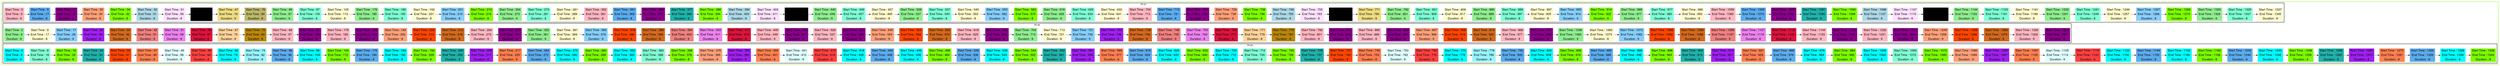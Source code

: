 digraph G {

fontname="Helvetica,Arial,sans-serif"
node [fontname="Helvetica,Arial,sans-serif"]
edge [fontname="Helvetica,Arial,sans-serif"]
graph [rankdir = "LR"];
node [fontsize = "20" shape = "ellipse"];

    subgraph cluster_Mod_0{
        color =chartreuse
        style = bold
        subgraph cluster_0{
           node [style=filled]
           color = black


            "node197" [
               label = "Start Time : 0 | End Time : 9 | Duration : 9"
               shape = "record"
               color = lightpink
            ]

            "node0" [
               label = "Start Time : 9 | End Time : 17 | Duration : 8"
               shape = "record"
               color = steelblue2
            ]

            "node119" [
               label = "Start Time : 17 | End Time : 25 | Duration : 8"
               shape = "record"
               color = darkmagenta
            ]

            "node213" [
               label = "Start Time : 25 | End Time : 34 | Duration : 9"
               shape = "record"
               color = lightsalmon
            ]

            "node80" [
               label = "Start Time : 34 | End Time : 42 | Duration : 8"
               shape = "record"
               color = chartreuse
            ]

            "node167" [
               label = "Start Time : 42 | End Time : 51 | Duration : 9"
               shape = "record"
               color = lightblue
            ]

            "node64" [
               label = "Start Time : 51 | End Time : 59 | Duration : 8"
               shape = "record"
               color = thistle1
            ]

            "node104" [
               label = "Start Time : 59 | End Time : 67 | Duration : 8"
               shape = "record"
               color = cornflower
            ]

            "node179" [
               label = "Start Time : 67 | End Time : 76 | Duration : 9"
               shape = "record"
               color = lightgoldenrod
            ]

            "node118" [
               label = "Start Time : 76 | End Time : 84 | Duration : 8"
               shape = "record"
               color = darkkhaki
            ]

            "node182" [
               label = "Start Time : 88 | End Time : 97 | Duration : 9"
               shape = "record"
               color = lightgreen
            ]

            "node33" [
               label = "Start Time : 97 | End Time : 105 | Duration : 8"
               shape = "record"
               color = aquamarine
            ]

            "node152" [
               label = "Start Time : 105 | End Time : 113 | Duration : 8"
               shape = "record"
               color = lemonchiffon
            ]

            "node183" [
               label = "Start Time : 176 | End Time : 185 | Duration : 9"
               shape = "record"
               color = lightgreen
            ]

            "node34" [
               label = "Start Time : 185 | End Time : 193 | Duration : 8"
               shape = "record"
               color = aquamarine
            ]

            "node153" [
               label = "Start Time : 193 | End Time : 201 | Duration : 8"
               shape = "record"
               color = lemonchiffon
            ]

            "node230" [
               label = "Start Time : 201 | End Time : 210 | Duration : 9"
               shape = "record"
               color = lightskyblue
            ]

            "node81" [
               label = "Start Time : 210 | End Time : 218 | Duration : 8"
               shape = "record"
               color = chartreuse
            ]

            "node184" [
               label = "Start Time : 264 | End Time : 273 | Duration : 9"
               shape = "record"
               color = lightgreen
            ]

            "node35" [
               label = "Start Time : 273 | End Time : 281 | Duration : 8"
               shape = "record"
               color = aquamarine
            ]

            "node154" [
               label = "Start Time : 281 | End Time : 289 | Duration : 8"
               shape = "record"
               color = lemonchiffon
            ]

            "node201" [
               label = "Start Time : 352 | End Time : 361 | Duration : 9"
               shape = "record"
               color = lightpink
            ]

            "node4" [
               label = "Start Time : 361 | End Time : 369 | Duration : 8"
               shape = "record"
               color = steelblue2
            ]

            "node123" [
               label = "Start Time : 369 | End Time : 377 | Duration : 8"
               shape = "record"
               color = darkmagenta
            ]

            "node223" [
               label = "Start Time : 377 | End Time : 386 | Duration : 9"
               shape = "record"
               color = lightseagreen
            ]

            "node82" [
               label = "Start Time : 386 | End Time : 394 | Duration : 8"
               shape = "record"
               color = chartreuse
            ]

            "node168" [
               label = "Start Time : 394 | End Time : 403 | Duration : 9"
               shape = "record"
               color = lightblue
            ]

            "node65" [
               label = "Start Time : 403 | End Time : 411 | Duration : 8"
               shape = "record"
               color = thistle1
            ]

            "node105" [
               label = "Start Time : 411 | End Time : 419 | Duration : 8"
               shape = "record"
               color = cornflower
            ]

            "node186" [
               label = "Start Time : 440 | End Time : 449 | Duration : 9"
               shape = "record"
               color = lightgreen
            ]

            "node37" [
               label = "Start Time : 449 | End Time : 457 | Duration : 8"
               shape = "record"
               color = aquamarine
            ]

            "node156" [
               label = "Start Time : 457 | End Time : 465 | Duration : 8"
               shape = "record"
               color = lemonchiffon
            ]

            "node187" [
               label = "Start Time : 528 | End Time : 537 | Duration : 9"
               shape = "record"
               color = lightgreen
            ]

            "node38" [
               label = "Start Time : 537 | End Time : 545 | Duration : 8"
               shape = "record"
               color = aquamarine
            ]

            "node157" [
               label = "Start Time : 545 | End Time : 553 | Duration : 8"
               shape = "record"
               color = lemonchiffon
            ]

            "node232" [
               label = "Start Time : 553 | End Time : 562 | Duration : 9"
               shape = "record"
               color = lightskyblue
            ]

            "node83" [
               label = "Start Time : 562 | End Time : 570 | Duration : 8"
               shape = "record"
               color = chartreuse
            ]

            "node188" [
               label = "Start Time : 616 | End Time : 625 | Duration : 9"
               shape = "record"
               color = lightgreen
            ]

            "node39" [
               label = "Start Time : 625 | End Time : 633 | Duration : 8"
               shape = "record"
               color = aquamarine
            ]

            "node158" [
               label = "Start Time : 633 | End Time : 641 | Duration : 8"
               shape = "record"
               color = lemonchiffon
            ]

            "node205" [
               label = "Start Time : 704 | End Time : 713 | Duration : 9"
               shape = "record"
               color = lightpink
            ]

            "node8" [
               label = "Start Time : 713 | End Time : 721 | Duration : 8"
               shape = "record"
               color = steelblue2
            ]

            "node127" [
               label = "Start Time : 721 | End Time : 729 | Duration : 8"
               shape = "record"
               color = darkmagenta
            ]

            "node217" [
               label = "Start Time : 729 | End Time : 738 | Duration : 9"
               shape = "record"
               color = lightsalmon
            ]

            "node84" [
               label = "Start Time : 738 | End Time : 746 | Duration : 8"
               shape = "record"
               color = chartreuse
            ]

            "node169" [
               label = "Start Time : 746 | End Time : 755 | Duration : 9"
               shape = "record"
               color = lightblue
            ]

            "node66" [
               label = "Start Time : 755 | End Time : 763 | Duration : 8"
               shape = "record"
               color = thistle1
            ]

            "node106" [
               label = "Start Time : 763 | End Time : 771 | Duration : 8"
               shape = "record"
               color = cornflower
            ]

            "node180" [
               label = "Start Time : 771 | End Time : 780 | Duration : 9"
               shape = "record"
               color = lightgoldenrod
            ]

            "node190" [
               label = "Start Time : 792 | End Time : 801 | Duration : 9"
               shape = "record"
               color = lightgreen
            ]

            "node41" [
               label = "Start Time : 801 | End Time : 809 | Duration : 8"
               shape = "record"
               color = aquamarine
            ]

            "node160" [
               label = "Start Time : 809 | End Time : 817 | Duration : 8"
               shape = "record"
               color = lemonchiffon
            ]

            "node191" [
               label = "Start Time : 880 | End Time : 889 | Duration : 9"
               shape = "record"
               color = lightgreen
            ]

            "node42" [
               label = "Start Time : 889 | End Time : 897 | Duration : 8"
               shape = "record"
               color = aquamarine
            ]

            "node161" [
               label = "Start Time : 897 | End Time : 905 | Duration : 8"
               shape = "record"
               color = lemonchiffon
            ]

            "node234" [
               label = "Start Time : 905 | End Time : 914 | Duration : 9"
               shape = "record"
               color = lightskyblue
            ]

            "node85" [
               label = "Start Time : 914 | End Time : 922 | Duration : 8"
               shape = "record"
               color = chartreuse
            ]

            "node192" [
               label = "Start Time : 968 | End Time : 977 | Duration : 9"
               shape = "record"
               color = lightgreen
            ]

            "node43" [
               label = "Start Time : 977 | End Time : 985 | Duration : 8"
               shape = "record"
               color = aquamarine
            ]

            "node162" [
               label = "Start Time : 985 | End Time : 993 | Duration : 8"
               shape = "record"
               color = lemonchiffon
            ]

            "node209" [
               label = "Start Time : 1056 | End Time : 1065 | Duration : 9"
               shape = "record"
               color = lightpink
            ]

            "node12" [
               label = "Start Time : 1065 | End Time : 1073 | Duration : 8"
               shape = "record"
               color = steelblue2
            ]

            "node131" [
               label = "Start Time : 1073 | End Time : 1081 | Duration : 8"
               shape = "record"
               color = darkmagenta
            ]

            "node227" [
               label = "Start Time : 1081 | End Time : 1090 | Duration : 9"
               shape = "record"
               color = lightseagreen
            ]

            "node86" [
               label = "Start Time : 1090 | End Time : 1098 | Duration : 8"
               shape = "record"
               color = chartreuse
            ]

            "node170" [
               label = "Start Time : 1098 | End Time : 1107 | Duration : 9"
               shape = "record"
               color = lightblue
            ]

            "node67" [
               label = "Start Time : 1107 | End Time : 1115 | Duration : 8"
               shape = "record"
               color = thistle1
            ]

            "node107" [
               label = "Start Time : 1115 | End Time : 1123 | Duration : 8"
               shape = "record"
               color = cornflower
            ]

            "node194" [
               label = "Start Time : 1144 | End Time : 1153 | Duration : 9"
               shape = "record"
               color = lightgreen
            ]

            "node45" [
               label = "Start Time : 1153 | End Time : 1161 | Duration : 8"
               shape = "record"
               color = aquamarine
            ]

            "node164" [
               label = "Start Time : 1161 | End Time : 1169 | Duration : 8"
               shape = "record"
               color = lemonchiffon
            ]

            "node195" [
               label = "Start Time : 1232 | End Time : 1241 | Duration : 9"
               shape = "record"
               color = lightgreen
            ]

            "node46" [
               label = "Start Time : 1241 | End Time : 1249 | Duration : 8"
               shape = "record"
               color = aquamarine
            ]

            "node165" [
               label = "Start Time : 1249 | End Time : 1257 | Duration : 8"
               shape = "record"
               color = lemonchiffon
            ]

            "node236" [
               label = "Start Time : 1257 | End Time : 1266 | Duration : 9"
               shape = "record"
               color = lightskyblue
            ]

            "node87" [
               label = "Start Time : 1266 | End Time : 1274 | Duration : 8"
               shape = "record"
               color = chartreuse
            ]

            "node196" [
               label = "Start Time : 1320 | End Time : 1329 | Duration : 9"
               shape = "record"
               color = lightgreen
            ]

            "node47" [
               label = "Start Time : 1329 | End Time : 1337 | Duration : 8"
               shape = "record"
               color = aquamarine
            ]

            "node166" [
               label = "Start Time : 1337 | End Time : 1345 | Duration : 8"
               shape = "record"
               color = lemonchiffon
            ]

            node197 -> node0 -> node119 -> node213 -> node80 -> node167 -> node64 -> node104 -> node179 -> node118 -> node182 -> node33 -> node152 -> node183 -> node34 -> node153 -> node230 -> node81 -> node184 -> node35 -> node154 -> node201 -> node4 -> node123 -> node223 -> node82 -> node168 -> node65 -> node105 -> node186 -> node37 -> node156 -> node187 -> node38 -> node157 -> node232 -> node83 -> node188 -> node39 -> node158 -> node205 -> node8 -> node127 -> node217 -> node84 -> node169 -> node66 -> node106 -> node180 -> node190 -> node41 -> node160 -> node191 -> node42 -> node161 -> node234 -> node85 -> node192 -> node43 -> node162 -> node209 -> node12 -> node131 -> node227 -> node86 -> node170 -> node67 -> node107 -> node194 -> node45 -> node164 -> node195 -> node46 -> node165 -> node236 -> node87 -> node196 -> node47 -> node166

            label = "PC #1"

        }
        subgraph cluster_1{
           node [style=filled]
           color = black


            "node181" [
               label = "Start Time : 0 | End Time : 9 | Duration : 9"
               shape = "record"
               color = lightgreen
            ]

            "node151" [
               label = "Start Time : 9 | End Time : 17 | Duration : 8"
               shape = "record"
               color = lemonchiffon
            ]

            "node229" [
               label = "Start Time : 17 | End Time : 26 | Duration : 9"
               shape = "record"
               color = lightskyblue
            ]

            "node56" [
               label = "Start Time : 26 | End Time : 34 | Duration : 8"
               shape = "record"
               color = x11purple
            ]

            "node88" [
               label = "Start Time : 34 | End Time : 42 | Duration : 8"
               shape = "record"
               color = chocolate
            ]

            "node171" [
               label = "Start Time : 42 | End Time : 51 | Duration : 9"
               shape = "record"
               color = lightcoral
            ]

            "node68" [
               label = "Start Time : 51 | End Time : 59 | Duration : 8"
               shape = "record"
               color = violet
            ]

            "node108" [
               label = "Start Time : 59 | End Time : 67 | Duration : 8"
               shape = "record"
               color = crimson
            ]

            "node76" [
               label = "Start Time : 67 | End Time : 75 | Duration : 8"
               shape = "record"
               color = burlywood1
            ]

            "node116" [
               label = "Start Time : 75 | End Time : 83 | Duration : 8"
               shape = "record"
               color = darkgoldenrod
            ]

            "node198" [
               label = "Start Time : 88 | End Time : 97 | Duration : 9"
               shape = "record"
               color = lightpink
            ]

            "node120" [
               label = "Start Time : 97 | End Time : 105 | Duration : 8"
               shape = "record"
               color = darkmagenta
            ]

            "node199" [
               label = "Start Time : 176 | End Time : 185 | Duration : 9"
               shape = "record"
               color = lightpink
            ]

            "node121" [
               label = "Start Time : 185 | End Time : 193 | Duration : 8"
               shape = "record"
               color = darkmagenta
            ]

            "node214" [
               label = "Start Time : 193 | End Time : 202 | Duration : 9"
               shape = "record"
               color = lightsalmon
            ]

            "node49" [
               label = "Start Time : 202 | End Time : 210 | Duration : 8"
               shape = "record"
               color = orangered1
            ]

            "node89" [
               label = "Start Time : 210 | End Time : 218 | Duration : 8"
               shape = "record"
               color = chocolate
            ]

            "node200" [
               label = "Start Time : 264 | End Time : 273 | Duration : 9"
               shape = "record"
               color = lightpink
            ]

            "node122" [
               label = "Start Time : 273 | End Time : 281 | Duration : 8"
               shape = "record"
               color = darkmagenta
            ]

            "node185" [
               label = "Start Time : 352 | End Time : 361 | Duration : 9"
               shape = "record"
               color = lightgreen
            ]

            "node155" [
               label = "Start Time : 361 | End Time : 369 | Duration : 8"
               shape = "record"
               color = lemonchiffon
            ]

            "node231" [
               label = "Start Time : 369 | End Time : 378 | Duration : 9"
               shape = "record"
               color = lightskyblue
            ]

            "node50" [
               label = "Start Time : 378 | End Time : 386 | Duration : 8"
               shape = "record"
               color = orangered1
            ]

            "node90" [
               label = "Start Time : 386 | End Time : 394 | Duration : 8"
               shape = "record"
               color = chocolate
            ]

            "node172" [
               label = "Start Time : 394 | End Time : 403 | Duration : 9"
               shape = "record"
               color = lightcoral
            ]

            "node69" [
               label = "Start Time : 403 | End Time : 411 | Duration : 8"
               shape = "record"
               color = violet
            ]

            "node109" [
               label = "Start Time : 411 | End Time : 419 | Duration : 8"
               shape = "record"
               color = crimson
            ]

            "node202" [
               label = "Start Time : 440 | End Time : 449 | Duration : 9"
               shape = "record"
               color = lightpink
            ]

            "node124" [
               label = "Start Time : 449 | End Time : 457 | Duration : 8"
               shape = "record"
               color = darkmagenta
            ]

            "node203" [
               label = "Start Time : 528 | End Time : 537 | Duration : 9"
               shape = "record"
               color = lightpink
            ]

            "node125" [
               label = "Start Time : 537 | End Time : 545 | Duration : 8"
               shape = "record"
               color = darkmagenta
            ]

            "node216" [
               label = "Start Time : 545 | End Time : 554 | Duration : 9"
               shape = "record"
               color = lightsalmon
            ]

            "node51" [
               label = "Start Time : 554 | End Time : 562 | Duration : 8"
               shape = "record"
               color = orangered1
            ]

            "node91" [
               label = "Start Time : 562 | End Time : 570 | Duration : 8"
               shape = "record"
               color = chocolate
            ]

            "node204" [
               label = "Start Time : 616 | End Time : 625 | Duration : 9"
               shape = "record"
               color = lightpink
            ]

            "node126" [
               label = "Start Time : 625 | End Time : 633 | Duration : 8"
               shape = "record"
               color = darkmagenta
            ]

            "node189" [
               label = "Start Time : 704 | End Time : 713 | Duration : 9"
               shape = "record"
               color = lightgreen
            ]

            "node159" [
               label = "Start Time : 713 | End Time : 721 | Duration : 8"
               shape = "record"
               color = lemonchiffon
            ]

            "node233" [
               label = "Start Time : 721 | End Time : 730 | Duration : 9"
               shape = "record"
               color = lightskyblue
            ]

            "node60" [
               label = "Start Time : 730 | End Time : 738 | Duration : 8"
               shape = "record"
               color = x11purple
            ]

            "node92" [
               label = "Start Time : 738 | End Time : 746 | Duration : 8"
               shape = "record"
               color = chocolate
            ]

            "node173" [
               label = "Start Time : 746 | End Time : 755 | Duration : 9"
               shape = "record"
               color = lightcoral
            ]

            "node70" [
               label = "Start Time : 755 | End Time : 763 | Duration : 8"
               shape = "record"
               color = violet
            ]

            "node110" [
               label = "Start Time : 763 | End Time : 771 | Duration : 8"
               shape = "record"
               color = crimson
            ]

            "node77" [
               label = "Start Time : 771 | End Time : 779 | Duration : 8"
               shape = "record"
               color = burlywood1
            ]

            "node117" [
               label = "Start Time : 779 | End Time : 787 | Duration : 8"
               shape = "record"
               color = darkgoldenrod
            ]

            "node206" [
               label = "Start Time : 792 | End Time : 801 | Duration : 9"
               shape = "record"
               color = lightpink
            ]

            "node128" [
               label = "Start Time : 801 | End Time : 809 | Duration : 8"
               shape = "record"
               color = darkmagenta
            ]

            "node207" [
               label = "Start Time : 880 | End Time : 889 | Duration : 9"
               shape = "record"
               color = lightpink
            ]

            "node129" [
               label = "Start Time : 889 | End Time : 897 | Duration : 8"
               shape = "record"
               color = darkmagenta
            ]

            "node218" [
               label = "Start Time : 897 | End Time : 906 | Duration : 9"
               shape = "record"
               color = lightsalmon
            ]

            "node53" [
               label = "Start Time : 906 | End Time : 914 | Duration : 8"
               shape = "record"
               color = orangered1
            ]

            "node93" [
               label = "Start Time : 914 | End Time : 922 | Duration : 8"
               shape = "record"
               color = chocolate
            ]

            "node208" [
               label = "Start Time : 968 | End Time : 977 | Duration : 9"
               shape = "record"
               color = lightpink
            ]

            "node130" [
               label = "Start Time : 977 | End Time : 985 | Duration : 8"
               shape = "record"
               color = darkmagenta
            ]

            "node193" [
               label = "Start Time : 1056 | End Time : 1065 | Duration : 9"
               shape = "record"
               color = lightgreen
            ]

            "node163" [
               label = "Start Time : 1065 | End Time : 1073 | Duration : 8"
               shape = "record"
               color = lemonchiffon
            ]

            "node235" [
               label = "Start Time : 1073 | End Time : 1082 | Duration : 9"
               shape = "record"
               color = lightskyblue
            ]

            "node54" [
               label = "Start Time : 1082 | End Time : 1090 | Duration : 8"
               shape = "record"
               color = orangered1
            ]

            "node94" [
               label = "Start Time : 1090 | End Time : 1098 | Duration : 8"
               shape = "record"
               color = chocolate
            ]

            "node174" [
               label = "Start Time : 1098 | End Time : 1107 | Duration : 9"
               shape = "record"
               color = lightcoral
            ]

            "node71" [
               label = "Start Time : 1107 | End Time : 1115 | Duration : 8"
               shape = "record"
               color = violet
            ]

            "node111" [
               label = "Start Time : 1115 | End Time : 1123 | Duration : 8"
               shape = "record"
               color = crimson
            ]

            "node210" [
               label = "Start Time : 1144 | End Time : 1153 | Duration : 9"
               shape = "record"
               color = lightpink
            ]

            "node132" [
               label = "Start Time : 1153 | End Time : 1161 | Duration : 8"
               shape = "record"
               color = darkmagenta
            ]

            "node211" [
               label = "Start Time : 1232 | End Time : 1241 | Duration : 9"
               shape = "record"
               color = lightpink
            ]

            "node133" [
               label = "Start Time : 1241 | End Time : 1249 | Duration : 8"
               shape = "record"
               color = darkmagenta
            ]

            "node220" [
               label = "Start Time : 1249 | End Time : 1258 | Duration : 9"
               shape = "record"
               color = lightsalmon
            ]

            "node55" [
               label = "Start Time : 1258 | End Time : 1266 | Duration : 8"
               shape = "record"
               color = orangered1
            ]

            "node95" [
               label = "Start Time : 1266 | End Time : 1274 | Duration : 8"
               shape = "record"
               color = chocolate
            ]

            "node212" [
               label = "Start Time : 1320 | End Time : 1329 | Duration : 9"
               shape = "record"
               color = lightpink
            ]

            "node134" [
               label = "Start Time : 1329 | End Time : 1337 | Duration : 8"
               shape = "record"
               color = darkmagenta
            ]

            node181 -> node151 -> node229 -> node56 -> node88 -> node171 -> node68 -> node108 -> node76 -> node116 -> node198 -> node120 -> node199 -> node121 -> node214 -> node49 -> node89 -> node200 -> node122 -> node185 -> node155 -> node231 -> node50 -> node90 -> node172 -> node69 -> node109 -> node202 -> node124 -> node203 -> node125 -> node216 -> node51 -> node91 -> node204 -> node126 -> node189 -> node159 -> node233 -> node60 -> node92 -> node173 -> node70 -> node110 -> node77 -> node117 -> node206 -> node128 -> node207 -> node129 -> node218 -> node53 -> node93 -> node208 -> node130 -> node193 -> node163 -> node235 -> node54 -> node94 -> node174 -> node71 -> node111 -> node210 -> node132 -> node211 -> node133 -> node220 -> node55 -> node95 -> node212 -> node134

            label = "PC #2"

        }
        subgraph cluster_2{
           node [style=filled]
           color = black


            "node16" [
               label = "Start Time : 0 | End Time : 8 | Duration : 8"
               shape = "record"
               color = aqua
            ]

            "node32" [
               label = "Start Time : 8 | End Time : 16 | Duration : 8"
               shape = "record"
               color = aquamarine
            ]

            "node135" [
               label = "Start Time : 16 | End Time : 24 | Duration : 8"
               shape = "record"
               color = lawngreen
            ]

            "node221" [
               label = "Start Time : 24 | End Time : 33 | Duration : 9"
               shape = "record"
               color = lightseagreen
            ]

            "node48" [
               label = "Start Time : 33 | End Time : 41 | Duration : 8"
               shape = "record"
               color = orangered1
            ]

            "node96" [
               label = "Start Time : 41 | End Time : 49 | Duration : 8"
               shape = "record"
               color = coral
            ]

            "node175" [
               label = "Start Time : 49 | End Time : 58 | Duration : 9"
               shape = "record"
               color = lightcyan
            ]

            "node72" [
               label = "Start Time : 58 | End Time : 66 | Duration : 8"
               shape = "record"
               color = brown1
            ]

            "node112" [
               label = "Start Time : 66 | End Time : 74 | Duration : 8"
               shape = "record"
               color = cyan
            ]

            "node78" [
               label = "Start Time : 74 | End Time : 82 | Duration : 8"
               shape = "record"
               color = cadetblue1
            ]

            "node1" [
               label = "Start Time : 88 | End Time : 96 | Duration : 8"
               shape = "record"
               color = steelblue2
            ]

            "node17" [
               label = "Start Time : 96 | End Time : 104 | Duration : 8"
               shape = "record"
               color = aqua
            ]

            "node136" [
               label = "Start Time : 104 | End Time : 112 | Duration : 8"
               shape = "record"
               color = lawngreen
            ]

            "node2" [
               label = "Start Time : 176 | End Time : 184 | Duration : 8"
               shape = "record"
               color = steelblue2
            ]

            "node18" [
               label = "Start Time : 184 | End Time : 192 | Duration : 8"
               shape = "record"
               color = aqua
            ]

            "node137" [
               label = "Start Time : 192 | End Time : 200 | Duration : 8"
               shape = "record"
               color = lawngreen
            ]

            "node222" [
               label = "Start Time : 200 | End Time : 209 | Duration : 9"
               shape = "record"
               color = lightseagreen
            ]

            "node57" [
               label = "Start Time : 209 | End Time : 217 | Duration : 8"
               shape = "record"
               color = x11purple
            ]

            "node97" [
               label = "Start Time : 217 | End Time : 225 | Duration : 8"
               shape = "record"
               color = coral
            ]

            "node3" [
               label = "Start Time : 264 | End Time : 272 | Duration : 8"
               shape = "record"
               color = steelblue2
            ]

            "node19" [
               label = "Start Time : 272 | End Time : 280 | Duration : 8"
               shape = "record"
               color = aqua
            ]

            "node138" [
               label = "Start Time : 280 | End Time : 288 | Duration : 8"
               shape = "record"
               color = lawngreen
            ]

            "node20" [
               label = "Start Time : 352 | End Time : 360 | Duration : 8"
               shape = "record"
               color = aqua
            ]

            "node36" [
               label = "Start Time : 360 | End Time : 368 | Duration : 8"
               shape = "record"
               color = aquamarine
            ]

            "node139" [
               label = "Start Time : 368 | End Time : 376 | Duration : 8"
               shape = "record"
               color = lawngreen
            ]

            "node215" [
               label = "Start Time : 376 | End Time : 385 | Duration : 9"
               shape = "record"
               color = lightsalmon
            ]

            "node58" [
               label = "Start Time : 385 | End Time : 393 | Duration : 8"
               shape = "record"
               color = x11purple
            ]

            "node98" [
               label = "Start Time : 393 | End Time : 401 | Duration : 8"
               shape = "record"
               color = coral
            ]

            "node176" [
               label = "Start Time : 401 | End Time : 410 | Duration : 9"
               shape = "record"
               color = lightcyan
            ]

            "node73" [
               label = "Start Time : 410 | End Time : 418 | Duration : 8"
               shape = "record"
               color = brown1
            ]

            "node113" [
               label = "Start Time : 418 | End Time : 426 | Duration : 8"
               shape = "record"
               color = cyan
            ]

            "node5" [
               label = "Start Time : 440 | End Time : 448 | Duration : 8"
               shape = "record"
               color = steelblue2
            ]

            "node21" [
               label = "Start Time : 448 | End Time : 456 | Duration : 8"
               shape = "record"
               color = aqua
            ]

            "node140" [
               label = "Start Time : 456 | End Time : 464 | Duration : 8"
               shape = "record"
               color = lawngreen
            ]

            "node6" [
               label = "Start Time : 528 | End Time : 536 | Duration : 8"
               shape = "record"
               color = steelblue2
            ]

            "node22" [
               label = "Start Time : 536 | End Time : 544 | Duration : 8"
               shape = "record"
               color = aqua
            ]

            "node141" [
               label = "Start Time : 544 | End Time : 552 | Duration : 8"
               shape = "record"
               color = lawngreen
            ]

            "node224" [
               label = "Start Time : 552 | End Time : 561 | Duration : 9"
               shape = "record"
               color = lightseagreen
            ]

            "node59" [
               label = "Start Time : 561 | End Time : 569 | Duration : 8"
               shape = "record"
               color = x11purple
            ]

            "node99" [
               label = "Start Time : 569 | End Time : 577 | Duration : 8"
               shape = "record"
               color = coral
            ]

            "node7" [
               label = "Start Time : 616 | End Time : 624 | Duration : 8"
               shape = "record"
               color = steelblue2
            ]

            "node23" [
               label = "Start Time : 624 | End Time : 632 | Duration : 8"
               shape = "record"
               color = aqua
            ]

            "node142" [
               label = "Start Time : 632 | End Time : 640 | Duration : 8"
               shape = "record"
               color = lawngreen
            ]

            "node24" [
               label = "Start Time : 704 | End Time : 712 | Duration : 8"
               shape = "record"
               color = aqua
            ]

            "node40" [
               label = "Start Time : 712 | End Time : 720 | Duration : 8"
               shape = "record"
               color = aquamarine
            ]

            "node143" [
               label = "Start Time : 720 | End Time : 728 | Duration : 8"
               shape = "record"
               color = lawngreen
            ]

            "node225" [
               label = "Start Time : 728 | End Time : 737 | Duration : 9"
               shape = "record"
               color = lightseagreen
            ]

            "node52" [
               label = "Start Time : 737 | End Time : 745 | Duration : 8"
               shape = "record"
               color = orangered1
            ]

            "node100" [
               label = "Start Time : 745 | End Time : 753 | Duration : 8"
               shape = "record"
               color = coral
            ]

            "node177" [
               label = "Start Time : 753 | End Time : 762 | Duration : 9"
               shape = "record"
               color = lightcyan
            ]

            "node74" [
               label = "Start Time : 762 | End Time : 770 | Duration : 8"
               shape = "record"
               color = brown1
            ]

            "node114" [
               label = "Start Time : 770 | End Time : 778 | Duration : 8"
               shape = "record"
               color = cyan
            ]

            "node79" [
               label = "Start Time : 778 | End Time : 786 | Duration : 8"
               shape = "record"
               color = cadetblue1
            ]

            "node9" [
               label = "Start Time : 792 | End Time : 800 | Duration : 8"
               shape = "record"
               color = steelblue2
            ]

            "node25" [
               label = "Start Time : 800 | End Time : 808 | Duration : 8"
               shape = "record"
               color = aqua
            ]

            "node144" [
               label = "Start Time : 808 | End Time : 816 | Duration : 8"
               shape = "record"
               color = lawngreen
            ]

            "node10" [
               label = "Start Time : 880 | End Time : 888 | Duration : 8"
               shape = "record"
               color = steelblue2
            ]

            "node26" [
               label = "Start Time : 888 | End Time : 896 | Duration : 8"
               shape = "record"
               color = aqua
            ]

            "node145" [
               label = "Start Time : 896 | End Time : 904 | Duration : 8"
               shape = "record"
               color = lawngreen
            ]

            "node226" [
               label = "Start Time : 904 | End Time : 913 | Duration : 9"
               shape = "record"
               color = lightseagreen
            ]

            "node61" [
               label = "Start Time : 913 | End Time : 921 | Duration : 8"
               shape = "record"
               color = x11purple
            ]

            "node101" [
               label = "Start Time : 921 | End Time : 929 | Duration : 8"
               shape = "record"
               color = coral
            ]

            "node11" [
               label = "Start Time : 968 | End Time : 976 | Duration : 8"
               shape = "record"
               color = steelblue2
            ]

            "node27" [
               label = "Start Time : 976 | End Time : 984 | Duration : 8"
               shape = "record"
               color = aqua
            ]

            "node146" [
               label = "Start Time : 984 | End Time : 992 | Duration : 8"
               shape = "record"
               color = lawngreen
            ]

            "node28" [
               label = "Start Time : 1056 | End Time : 1064 | Duration : 8"
               shape = "record"
               color = aqua
            ]

            "node44" [
               label = "Start Time : 1064 | End Time : 1072 | Duration : 8"
               shape = "record"
               color = aquamarine
            ]

            "node147" [
               label = "Start Time : 1072 | End Time : 1080 | Duration : 8"
               shape = "record"
               color = lawngreen
            ]

            "node219" [
               label = "Start Time : 1080 | End Time : 1089 | Duration : 9"
               shape = "record"
               color = lightsalmon
            ]

            "node62" [
               label = "Start Time : 1089 | End Time : 1097 | Duration : 8"
               shape = "record"
               color = x11purple
            ]

            "node102" [
               label = "Start Time : 1097 | End Time : 1105 | Duration : 8"
               shape = "record"
               color = coral
            ]

            "node178" [
               label = "Start Time : 1105 | End Time : 1114 | Duration : 9"
               shape = "record"
               color = lightcyan
            ]

            "node75" [
               label = "Start Time : 1114 | End Time : 1122 | Duration : 8"
               shape = "record"
               color = brown1
            ]

            "node115" [
               label = "Start Time : 1122 | End Time : 1130 | Duration : 8"
               shape = "record"
               color = cyan
            ]

            "node13" [
               label = "Start Time : 1144 | End Time : 1152 | Duration : 8"
               shape = "record"
               color = steelblue2
            ]

            "node29" [
               label = "Start Time : 1152 | End Time : 1160 | Duration : 8"
               shape = "record"
               color = aqua
            ]

            "node148" [
               label = "Start Time : 1160 | End Time : 1168 | Duration : 8"
               shape = "record"
               color = lawngreen
            ]

            "node14" [
               label = "Start Time : 1232 | End Time : 1240 | Duration : 8"
               shape = "record"
               color = steelblue2
            ]

            "node30" [
               label = "Start Time : 1240 | End Time : 1248 | Duration : 8"
               shape = "record"
               color = aqua
            ]

            "node149" [
               label = "Start Time : 1248 | End Time : 1256 | Duration : 8"
               shape = "record"
               color = lawngreen
            ]

            "node228" [
               label = "Start Time : 1256 | End Time : 1265 | Duration : 9"
               shape = "record"
               color = lightseagreen
            ]

            "node63" [
               label = "Start Time : 1265 | End Time : 1273 | Duration : 8"
               shape = "record"
               color = x11purple
            ]

            "node103" [
               label = "Start Time : 1273 | End Time : 1281 | Duration : 8"
               shape = "record"
               color = coral
            ]

            "node15" [
               label = "Start Time : 1320 | End Time : 1328 | Duration : 8"
               shape = "record"
               color = steelblue2
            ]

            "node31" [
               label = "Start Time : 1328 | End Time : 1336 | Duration : 8"
               shape = "record"
               color = aqua
            ]

            "node150" [
               label = "Start Time : 1336 | End Time : 1344 | Duration : 8"
               shape = "record"
               color = lawngreen
            ]

            node16 -> node32 -> node135 -> node221 -> node48 -> node96 -> node175 -> node72 -> node112 -> node78 -> node1 -> node17 -> node136 -> node2 -> node18 -> node137 -> node222 -> node57 -> node97 -> node3 -> node19 -> node138 -> node20 -> node36 -> node139 -> node215 -> node58 -> node98 -> node176 -> node73 -> node113 -> node5 -> node21 -> node140 -> node6 -> node22 -> node141 -> node224 -> node59 -> node99 -> node7 -> node23 -> node142 -> node24 -> node40 -> node143 -> node225 -> node52 -> node100 -> node177 -> node74 -> node114 -> node79 -> node9 -> node25 -> node144 -> node10 -> node26 -> node145 -> node226 -> node61 -> node101 -> node11 -> node27 -> node146 -> node28 -> node44 -> node147 -> node219 -> node62 -> node102 -> node178 -> node75 -> node115 -> node13 -> node29 -> node148 -> node14 -> node30 -> node149 -> node228 -> node63 -> node103 -> node15 -> node31 -> node150

            label = "PC #3"

        }
    }




}

